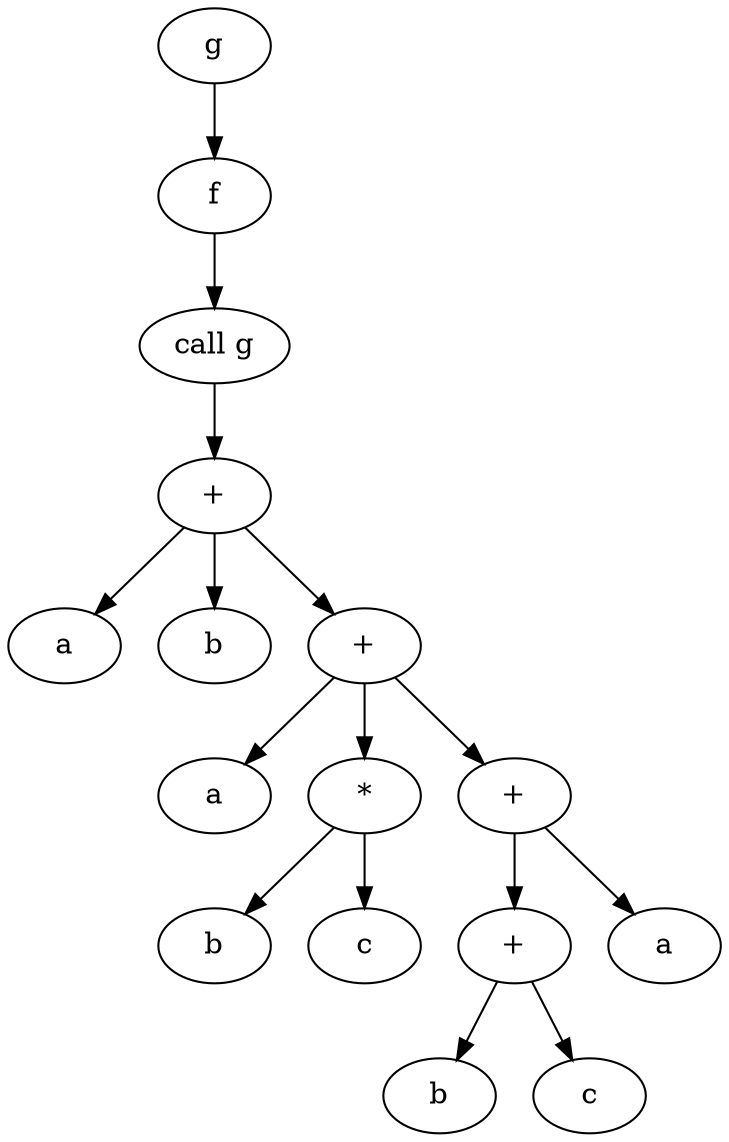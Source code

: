 # Executado assim: ./output2dot.sh 
# https://graphviz.org/doc/info/lang.html
digraph {
  x559d2b3db430 -> x559d2b3db4a0
  x559d2b3db4a0 -> x559d2b3dbb80
  x559d2b3dbb80 -> x559d2b3db6b0
  x559d2b3db6b0 -> x559d2b3db610
  x559d2b3db610 [label="a"]
  x559d2b3db6b0 -> x559d2b3db680
  x559d2b3db680 [label="b"]
  x559d2b3db6b0 -> x559d2b3db8e0
  x559d2b3db8e0 -> x559d2b3db760
  x559d2b3db760 [label="a"]
  x559d2b3db8e0 -> x559d2b3db870
  x559d2b3db870 -> x559d2b3db7d0
  x559d2b3db7d0 [label="b"]
  x559d2b3db870 -> x559d2b3db840
  x559d2b3db840 [label="c"]
  x559d2b3db870 [label="*"]
  x559d2b3db8e0 -> x559d2b3dbb10
  x559d2b3dbb10 -> x559d2b3dba30
  x559d2b3dba30 -> x559d2b3db990
  x559d2b3db990 [label="b"]
  x559d2b3dba30 -> x559d2b3dba00
  x559d2b3dba00 [label="c"]
  x559d2b3dba30 [label="+"]
  x559d2b3dbb10 -> x559d2b3dbae0
  x559d2b3dbae0 [label="a"]
  x559d2b3dbb10 [label="+"]
  x559d2b3db8e0 [label="+"]
  x559d2b3db6b0 [label="+"]
  x559d2b3dbb80 [label="call g"]
  x559d2b3db4a0 [label="f"]
  x559d2b3db430 [label="g"]
}
